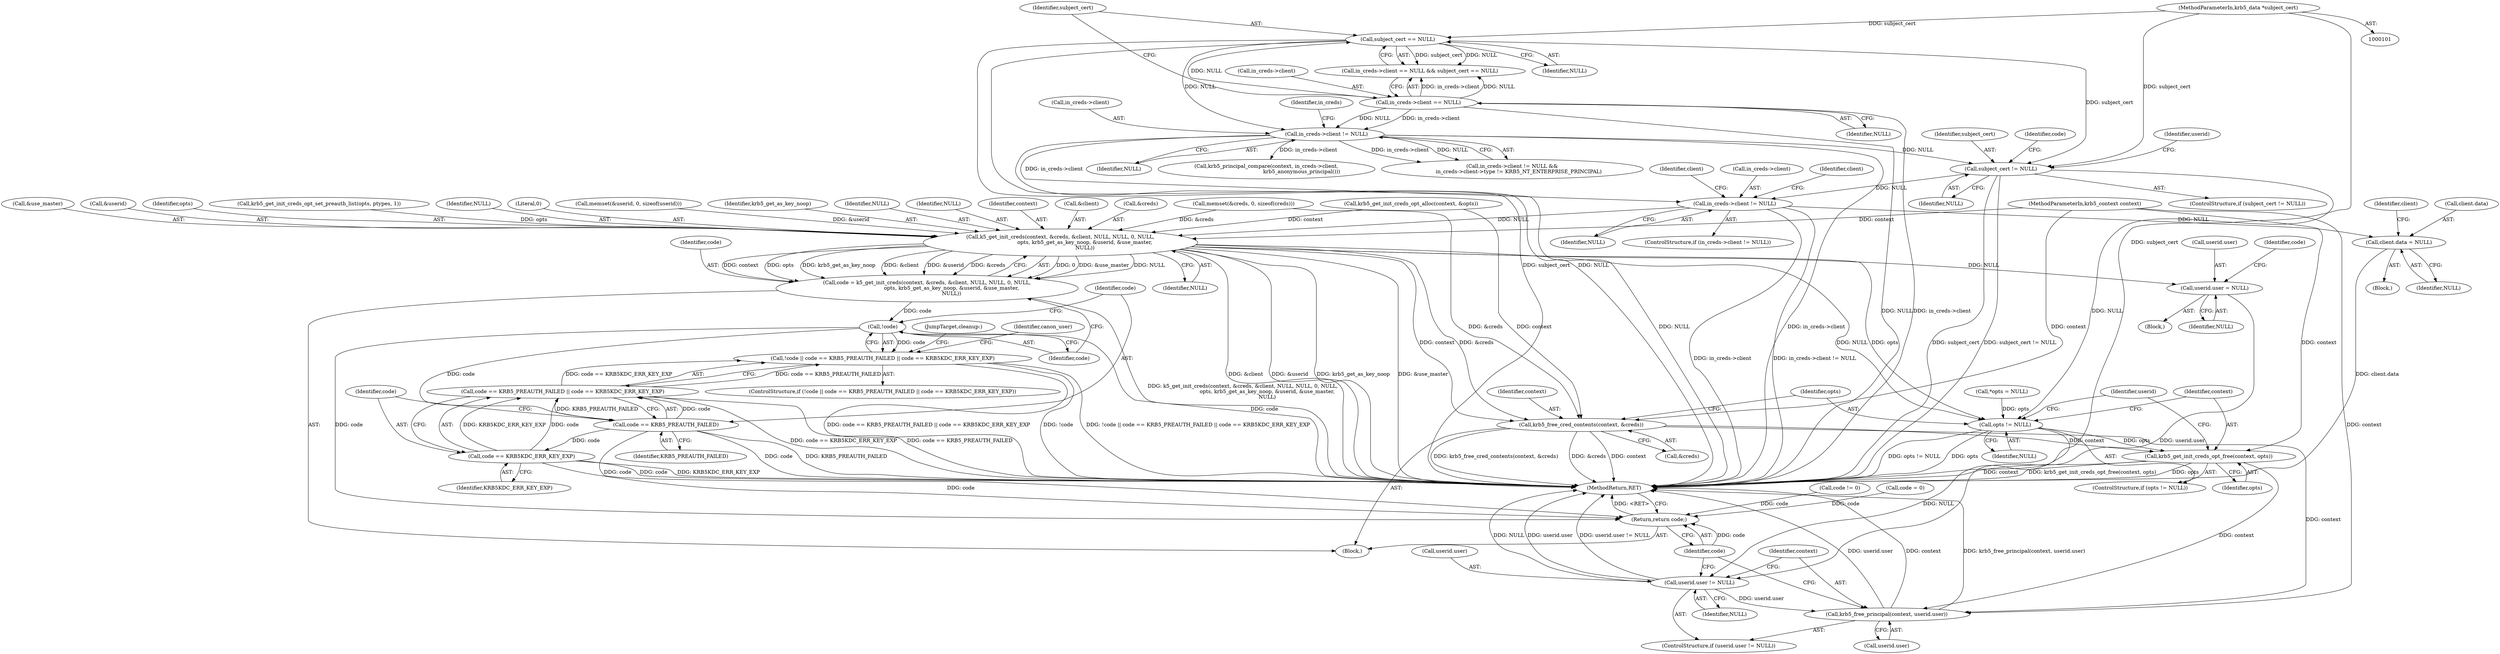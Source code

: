 digraph "0_krb5_5e6d1796106df8ba6bc1973ee0917c170d929086_0@pointer" {
"1000188" [label="(Call,subject_cert != NULL)"];
"1000133" [label="(Call,subject_cert == NULL)"];
"1000104" [label="(MethodParameterIn,krb5_data *subject_cert)"];
"1000128" [label="(Call,in_creds->client == NULL)"];
"1000141" [label="(Call,in_creds->client != NULL)"];
"1000228" [label="(Call,in_creds->client != NULL)"];
"1000265" [label="(Call,client.data = NULL)"];
"1000282" [label="(Call,k5_get_init_creds(context, &creds, &client, NULL, NULL, 0, NULL,\n                              opts, krb5_get_as_key_noop, &userid, &use_master,\n                              NULL))"];
"1000280" [label="(Call,code = k5_get_init_creds(context, &creds, &client, NULL, NULL, 0, NULL,\n                              opts, krb5_get_as_key_noop, &userid, &use_master,\n                              NULL))"];
"1000301" [label="(Call,!code)"];
"1000300" [label="(Call,!code || code == KRB5_PREAUTH_FAILED || code == KRB5KDC_ERR_KEY_EXP)"];
"1000304" [label="(Call,code == KRB5_PREAUTH_FAILED)"];
"1000303" [label="(Call,code == KRB5_PREAUTH_FAILED || code == KRB5KDC_ERR_KEY_EXP)"];
"1000307" [label="(Call,code == KRB5KDC_ERR_KEY_EXP)"];
"1000348" [label="(Return,return code;)"];
"1000317" [label="(Call,userid.user = NULL)"];
"1000338" [label="(Call,userid.user != NULL)"];
"1000343" [label="(Call,krb5_free_principal(context, userid.user))"];
"1000326" [label="(Call,krb5_free_cred_contents(context, &creds))"];
"1000334" [label="(Call,krb5_get_init_creds_opt_free(context, opts))"];
"1000331" [label="(Call,opts != NULL)"];
"1000309" [label="(Identifier,KRB5KDC_ERR_KEY_EXP)"];
"1000339" [label="(Call,userid.user)"];
"1000145" [label="(Identifier,NULL)"];
"1000333" [label="(Identifier,NULL)"];
"1000332" [label="(Identifier,opts)"];
"1000193" [label="(Identifier,userid)"];
"1000335" [label="(Identifier,context)"];
"1000265" [label="(Call,client.data = NULL)"];
"1000330" [label="(ControlStructure,if (opts != NULL))"];
"1000318" [label="(Call,userid.user)"];
"1000331" [label="(Call,opts != NULL)"];
"1000134" [label="(Identifier,subject_cert)"];
"1000181" [label="(Call,memset(&userid, 0, sizeof(userid)))"];
"1000294" [label="(Call,&userid)"];
"1000190" [label="(Identifier,NULL)"];
"1000281" [label="(Identifier,code)"];
"1000343" [label="(Call,krb5_free_principal(context, userid.user))"];
"1000188" [label="(Call,subject_cert != NULL)"];
"1000102" [label="(MethodParameterIn,krb5_context context)"];
"1000133" [label="(Call,subject_cert == NULL)"];
"1000336" [label="(Identifier,opts)"];
"1000283" [label="(Identifier,context)"];
"1000286" [label="(Call,&client)"];
"1000326" [label="(Call,krb5_free_cred_contents(context, &creds))"];
"1000322" [label="(Call,code = 0)"];
"1000189" [label="(Identifier,subject_cert)"];
"1000284" [label="(Call,&creds)"];
"1000296" [label="(Call,&use_master)"];
"1000175" [label="(Call,memset(&creds, 0, sizeof(creds)))"];
"1000338" [label="(Call,userid.user != NULL)"];
"1000305" [label="(Identifier,code)"];
"1000269" [label="(Identifier,NULL)"];
"1000253" [label="(Identifier,client)"];
"1000292" [label="(Identifier,opts)"];
"1000229" [label="(Call,in_creds->client)"];
"1000157" [label="(Call,krb5_principal_compare(context, in_creds->client,\n                                           krb5_anonymous_principal()))"];
"1000223" [label="(Call,krb5_get_init_creds_opt_set_preauth_list(opts, ptypes, 1))"];
"1000349" [label="(Identifier,code)"];
"1000291" [label="(Identifier,NULL)"];
"1000290" [label="(Literal,0)"];
"1000187" [label="(ControlStructure,if (subject_cert != NULL))"];
"1000302" [label="(Identifier,code)"];
"1000327" [label="(Identifier,context)"];
"1000344" [label="(Identifier,context)"];
"1000140" [label="(Call,in_creds->client != NULL &&\n        in_creds->client->type != KRB5_NT_ENTERPRISE_PRINCIPAL)"];
"1000232" [label="(Identifier,NULL)"];
"1000235" [label="(Identifier,client)"];
"1000340" [label="(Identifier,userid)"];
"1000350" [label="(MethodReturn,RET)"];
"1000303" [label="(Call,code == KRB5_PREAUTH_FAILED || code == KRB5KDC_ERR_KEY_EXP)"];
"1000342" [label="(Identifier,NULL)"];
"1000282" [label="(Call,k5_get_init_creds(context, &creds, &client, NULL, NULL, 0, NULL,\n                              opts, krb5_get_as_key_noop, &userid, &use_master,\n                              NULL))"];
"1000199" [label="(Call,krb5_get_init_creds_opt_alloc(context, &opts))"];
"1000204" [label="(Call,code != 0)"];
"1000293" [label="(Identifier,krb5_get_as_key_noop)"];
"1000128" [label="(Call,in_creds->client == NULL)"];
"1000308" [label="(Identifier,code)"];
"1000106" [label="(Block,)"];
"1000298" [label="(Identifier,NULL)"];
"1000323" [label="(Identifier,code)"];
"1000149" [label="(Identifier,in_creds)"];
"1000272" [label="(Identifier,client)"];
"1000280" [label="(Call,code = k5_get_init_creds(context, &creds, &client, NULL, NULL, 0, NULL,\n                              opts, krb5_get_as_key_noop, &userid, &use_master,\n                              NULL))"];
"1000141" [label="(Call,in_creds->client != NULL)"];
"1000129" [label="(Call,in_creds->client)"];
"1000313" [label="(Identifier,canon_user)"];
"1000266" [label="(Call,client.data)"];
"1000228" [label="(Call,in_creds->client != NULL)"];
"1000300" [label="(Call,!code || code == KRB5_PREAUTH_FAILED || code == KRB5KDC_ERR_KEY_EXP)"];
"1000142" [label="(Call,in_creds->client)"];
"1000317" [label="(Call,userid.user = NULL)"];
"1000348" [label="(Return,return code;)"];
"1000334" [label="(Call,krb5_get_init_creds_opt_free(context, opts))"];
"1000304" [label="(Call,code == KRB5_PREAUTH_FAILED)"];
"1000306" [label="(Identifier,KRB5_PREAUTH_FAILED)"];
"1000250" [label="(Block,)"];
"1000288" [label="(Identifier,NULL)"];
"1000299" [label="(ControlStructure,if (!code || code == KRB5_PREAUTH_FAILED || code == KRB5KDC_ERR_KEY_EXP))"];
"1000325" [label="(JumpTarget,cleanup:)"];
"1000127" [label="(Call,in_creds->client == NULL && subject_cert == NULL)"];
"1000321" [label="(Identifier,NULL)"];
"1000198" [label="(Identifier,code)"];
"1000132" [label="(Identifier,NULL)"];
"1000117" [label="(Call,*opts = NULL)"];
"1000135" [label="(Identifier,NULL)"];
"1000289" [label="(Identifier,NULL)"];
"1000227" [label="(ControlStructure,if (in_creds->client != NULL))"];
"1000307" [label="(Call,code == KRB5KDC_ERR_KEY_EXP)"];
"1000328" [label="(Call,&creds)"];
"1000301" [label="(Call,!code)"];
"1000337" [label="(ControlStructure,if (userid.user != NULL))"];
"1000310" [label="(Block,)"];
"1000104" [label="(MethodParameterIn,krb5_data *subject_cert)"];
"1000345" [label="(Call,userid.user)"];
"1000188" -> "1000187"  [label="AST: "];
"1000188" -> "1000190"  [label="CFG: "];
"1000189" -> "1000188"  [label="AST: "];
"1000190" -> "1000188"  [label="AST: "];
"1000193" -> "1000188"  [label="CFG: "];
"1000198" -> "1000188"  [label="CFG: "];
"1000188" -> "1000350"  [label="DDG: subject_cert != NULL"];
"1000188" -> "1000350"  [label="DDG: subject_cert"];
"1000133" -> "1000188"  [label="DDG: subject_cert"];
"1000104" -> "1000188"  [label="DDG: subject_cert"];
"1000141" -> "1000188"  [label="DDG: NULL"];
"1000188" -> "1000228"  [label="DDG: NULL"];
"1000188" -> "1000331"  [label="DDG: NULL"];
"1000133" -> "1000127"  [label="AST: "];
"1000133" -> "1000135"  [label="CFG: "];
"1000134" -> "1000133"  [label="AST: "];
"1000135" -> "1000133"  [label="AST: "];
"1000127" -> "1000133"  [label="CFG: "];
"1000133" -> "1000350"  [label="DDG: subject_cert"];
"1000133" -> "1000350"  [label="DDG: NULL"];
"1000133" -> "1000127"  [label="DDG: subject_cert"];
"1000133" -> "1000127"  [label="DDG: NULL"];
"1000104" -> "1000133"  [label="DDG: subject_cert"];
"1000128" -> "1000133"  [label="DDG: NULL"];
"1000133" -> "1000141"  [label="DDG: NULL"];
"1000104" -> "1000101"  [label="AST: "];
"1000104" -> "1000350"  [label="DDG: subject_cert"];
"1000128" -> "1000127"  [label="AST: "];
"1000128" -> "1000132"  [label="CFG: "];
"1000129" -> "1000128"  [label="AST: "];
"1000132" -> "1000128"  [label="AST: "];
"1000134" -> "1000128"  [label="CFG: "];
"1000127" -> "1000128"  [label="CFG: "];
"1000128" -> "1000350"  [label="DDG: NULL"];
"1000128" -> "1000350"  [label="DDG: in_creds->client"];
"1000128" -> "1000127"  [label="DDG: in_creds->client"];
"1000128" -> "1000127"  [label="DDG: NULL"];
"1000128" -> "1000141"  [label="DDG: in_creds->client"];
"1000128" -> "1000141"  [label="DDG: NULL"];
"1000141" -> "1000140"  [label="AST: "];
"1000141" -> "1000145"  [label="CFG: "];
"1000142" -> "1000141"  [label="AST: "];
"1000145" -> "1000141"  [label="AST: "];
"1000149" -> "1000141"  [label="CFG: "];
"1000140" -> "1000141"  [label="CFG: "];
"1000141" -> "1000350"  [label="DDG: in_creds->client"];
"1000141" -> "1000350"  [label="DDG: NULL"];
"1000141" -> "1000140"  [label="DDG: in_creds->client"];
"1000141" -> "1000140"  [label="DDG: NULL"];
"1000141" -> "1000157"  [label="DDG: in_creds->client"];
"1000141" -> "1000228"  [label="DDG: in_creds->client"];
"1000228" -> "1000227"  [label="AST: "];
"1000228" -> "1000232"  [label="CFG: "];
"1000229" -> "1000228"  [label="AST: "];
"1000232" -> "1000228"  [label="AST: "];
"1000235" -> "1000228"  [label="CFG: "];
"1000253" -> "1000228"  [label="CFG: "];
"1000228" -> "1000350"  [label="DDG: in_creds->client != NULL"];
"1000228" -> "1000350"  [label="DDG: in_creds->client"];
"1000228" -> "1000265"  [label="DDG: NULL"];
"1000228" -> "1000282"  [label="DDG: NULL"];
"1000265" -> "1000250"  [label="AST: "];
"1000265" -> "1000269"  [label="CFG: "];
"1000266" -> "1000265"  [label="AST: "];
"1000269" -> "1000265"  [label="AST: "];
"1000272" -> "1000265"  [label="CFG: "];
"1000265" -> "1000350"  [label="DDG: client.data"];
"1000282" -> "1000280"  [label="AST: "];
"1000282" -> "1000298"  [label="CFG: "];
"1000283" -> "1000282"  [label="AST: "];
"1000284" -> "1000282"  [label="AST: "];
"1000286" -> "1000282"  [label="AST: "];
"1000288" -> "1000282"  [label="AST: "];
"1000289" -> "1000282"  [label="AST: "];
"1000290" -> "1000282"  [label="AST: "];
"1000291" -> "1000282"  [label="AST: "];
"1000292" -> "1000282"  [label="AST: "];
"1000293" -> "1000282"  [label="AST: "];
"1000294" -> "1000282"  [label="AST: "];
"1000296" -> "1000282"  [label="AST: "];
"1000298" -> "1000282"  [label="AST: "];
"1000280" -> "1000282"  [label="CFG: "];
"1000282" -> "1000350"  [label="DDG: &client"];
"1000282" -> "1000350"  [label="DDG: &userid"];
"1000282" -> "1000350"  [label="DDG: krb5_get_as_key_noop"];
"1000282" -> "1000350"  [label="DDG: &use_master"];
"1000282" -> "1000280"  [label="DDG: 0"];
"1000282" -> "1000280"  [label="DDG: &use_master"];
"1000282" -> "1000280"  [label="DDG: NULL"];
"1000282" -> "1000280"  [label="DDG: context"];
"1000282" -> "1000280"  [label="DDG: opts"];
"1000282" -> "1000280"  [label="DDG: krb5_get_as_key_noop"];
"1000282" -> "1000280"  [label="DDG: &client"];
"1000282" -> "1000280"  [label="DDG: &userid"];
"1000282" -> "1000280"  [label="DDG: &creds"];
"1000199" -> "1000282"  [label="DDG: context"];
"1000102" -> "1000282"  [label="DDG: context"];
"1000175" -> "1000282"  [label="DDG: &creds"];
"1000223" -> "1000282"  [label="DDG: opts"];
"1000181" -> "1000282"  [label="DDG: &userid"];
"1000282" -> "1000317"  [label="DDG: NULL"];
"1000282" -> "1000326"  [label="DDG: context"];
"1000282" -> "1000326"  [label="DDG: &creds"];
"1000282" -> "1000331"  [label="DDG: opts"];
"1000282" -> "1000331"  [label="DDG: NULL"];
"1000280" -> "1000106"  [label="AST: "];
"1000281" -> "1000280"  [label="AST: "];
"1000302" -> "1000280"  [label="CFG: "];
"1000280" -> "1000350"  [label="DDG: k5_get_init_creds(context, &creds, &client, NULL, NULL, 0, NULL,\n                              opts, krb5_get_as_key_noop, &userid, &use_master,\n                              NULL)"];
"1000280" -> "1000301"  [label="DDG: code"];
"1000301" -> "1000300"  [label="AST: "];
"1000301" -> "1000302"  [label="CFG: "];
"1000302" -> "1000301"  [label="AST: "];
"1000305" -> "1000301"  [label="CFG: "];
"1000300" -> "1000301"  [label="CFG: "];
"1000301" -> "1000350"  [label="DDG: code"];
"1000301" -> "1000300"  [label="DDG: code"];
"1000301" -> "1000304"  [label="DDG: code"];
"1000301" -> "1000348"  [label="DDG: code"];
"1000300" -> "1000299"  [label="AST: "];
"1000300" -> "1000303"  [label="CFG: "];
"1000303" -> "1000300"  [label="AST: "];
"1000313" -> "1000300"  [label="CFG: "];
"1000325" -> "1000300"  [label="CFG: "];
"1000300" -> "1000350"  [label="DDG: code == KRB5_PREAUTH_FAILED || code == KRB5KDC_ERR_KEY_EXP"];
"1000300" -> "1000350"  [label="DDG: !code"];
"1000300" -> "1000350"  [label="DDG: !code || code == KRB5_PREAUTH_FAILED || code == KRB5KDC_ERR_KEY_EXP"];
"1000303" -> "1000300"  [label="DDG: code == KRB5_PREAUTH_FAILED"];
"1000303" -> "1000300"  [label="DDG: code == KRB5KDC_ERR_KEY_EXP"];
"1000304" -> "1000303"  [label="AST: "];
"1000304" -> "1000306"  [label="CFG: "];
"1000305" -> "1000304"  [label="AST: "];
"1000306" -> "1000304"  [label="AST: "];
"1000308" -> "1000304"  [label="CFG: "];
"1000303" -> "1000304"  [label="CFG: "];
"1000304" -> "1000350"  [label="DDG: code"];
"1000304" -> "1000350"  [label="DDG: KRB5_PREAUTH_FAILED"];
"1000304" -> "1000303"  [label="DDG: code"];
"1000304" -> "1000303"  [label="DDG: KRB5_PREAUTH_FAILED"];
"1000304" -> "1000307"  [label="DDG: code"];
"1000304" -> "1000348"  [label="DDG: code"];
"1000303" -> "1000307"  [label="CFG: "];
"1000307" -> "1000303"  [label="AST: "];
"1000303" -> "1000350"  [label="DDG: code == KRB5_PREAUTH_FAILED"];
"1000303" -> "1000350"  [label="DDG: code == KRB5KDC_ERR_KEY_EXP"];
"1000307" -> "1000303"  [label="DDG: code"];
"1000307" -> "1000303"  [label="DDG: KRB5KDC_ERR_KEY_EXP"];
"1000307" -> "1000309"  [label="CFG: "];
"1000308" -> "1000307"  [label="AST: "];
"1000309" -> "1000307"  [label="AST: "];
"1000307" -> "1000350"  [label="DDG: KRB5KDC_ERR_KEY_EXP"];
"1000307" -> "1000350"  [label="DDG: code"];
"1000307" -> "1000348"  [label="DDG: code"];
"1000348" -> "1000106"  [label="AST: "];
"1000348" -> "1000349"  [label="CFG: "];
"1000349" -> "1000348"  [label="AST: "];
"1000350" -> "1000348"  [label="CFG: "];
"1000348" -> "1000350"  [label="DDG: <RET>"];
"1000349" -> "1000348"  [label="DDG: code"];
"1000322" -> "1000348"  [label="DDG: code"];
"1000204" -> "1000348"  [label="DDG: code"];
"1000317" -> "1000310"  [label="AST: "];
"1000317" -> "1000321"  [label="CFG: "];
"1000318" -> "1000317"  [label="AST: "];
"1000321" -> "1000317"  [label="AST: "];
"1000323" -> "1000317"  [label="CFG: "];
"1000317" -> "1000338"  [label="DDG: userid.user"];
"1000338" -> "1000337"  [label="AST: "];
"1000338" -> "1000342"  [label="CFG: "];
"1000339" -> "1000338"  [label="AST: "];
"1000342" -> "1000338"  [label="AST: "];
"1000344" -> "1000338"  [label="CFG: "];
"1000349" -> "1000338"  [label="CFG: "];
"1000338" -> "1000350"  [label="DDG: userid.user"];
"1000338" -> "1000350"  [label="DDG: userid.user != NULL"];
"1000338" -> "1000350"  [label="DDG: NULL"];
"1000331" -> "1000338"  [label="DDG: NULL"];
"1000338" -> "1000343"  [label="DDG: userid.user"];
"1000343" -> "1000337"  [label="AST: "];
"1000343" -> "1000345"  [label="CFG: "];
"1000344" -> "1000343"  [label="AST: "];
"1000345" -> "1000343"  [label="AST: "];
"1000349" -> "1000343"  [label="CFG: "];
"1000343" -> "1000350"  [label="DDG: context"];
"1000343" -> "1000350"  [label="DDG: krb5_free_principal(context, userid.user)"];
"1000343" -> "1000350"  [label="DDG: userid.user"];
"1000326" -> "1000343"  [label="DDG: context"];
"1000334" -> "1000343"  [label="DDG: context"];
"1000102" -> "1000343"  [label="DDG: context"];
"1000326" -> "1000106"  [label="AST: "];
"1000326" -> "1000328"  [label="CFG: "];
"1000327" -> "1000326"  [label="AST: "];
"1000328" -> "1000326"  [label="AST: "];
"1000332" -> "1000326"  [label="CFG: "];
"1000326" -> "1000350"  [label="DDG: krb5_free_cred_contents(context, &creds)"];
"1000326" -> "1000350"  [label="DDG: &creds"];
"1000326" -> "1000350"  [label="DDG: context"];
"1000199" -> "1000326"  [label="DDG: context"];
"1000102" -> "1000326"  [label="DDG: context"];
"1000175" -> "1000326"  [label="DDG: &creds"];
"1000326" -> "1000334"  [label="DDG: context"];
"1000334" -> "1000330"  [label="AST: "];
"1000334" -> "1000336"  [label="CFG: "];
"1000335" -> "1000334"  [label="AST: "];
"1000336" -> "1000334"  [label="AST: "];
"1000340" -> "1000334"  [label="CFG: "];
"1000334" -> "1000350"  [label="DDG: krb5_get_init_creds_opt_free(context, opts)"];
"1000334" -> "1000350"  [label="DDG: opts"];
"1000334" -> "1000350"  [label="DDG: context"];
"1000102" -> "1000334"  [label="DDG: context"];
"1000331" -> "1000334"  [label="DDG: opts"];
"1000331" -> "1000330"  [label="AST: "];
"1000331" -> "1000333"  [label="CFG: "];
"1000332" -> "1000331"  [label="AST: "];
"1000333" -> "1000331"  [label="AST: "];
"1000335" -> "1000331"  [label="CFG: "];
"1000340" -> "1000331"  [label="CFG: "];
"1000331" -> "1000350"  [label="DDG: opts != NULL"];
"1000331" -> "1000350"  [label="DDG: opts"];
"1000117" -> "1000331"  [label="DDG: opts"];
}
